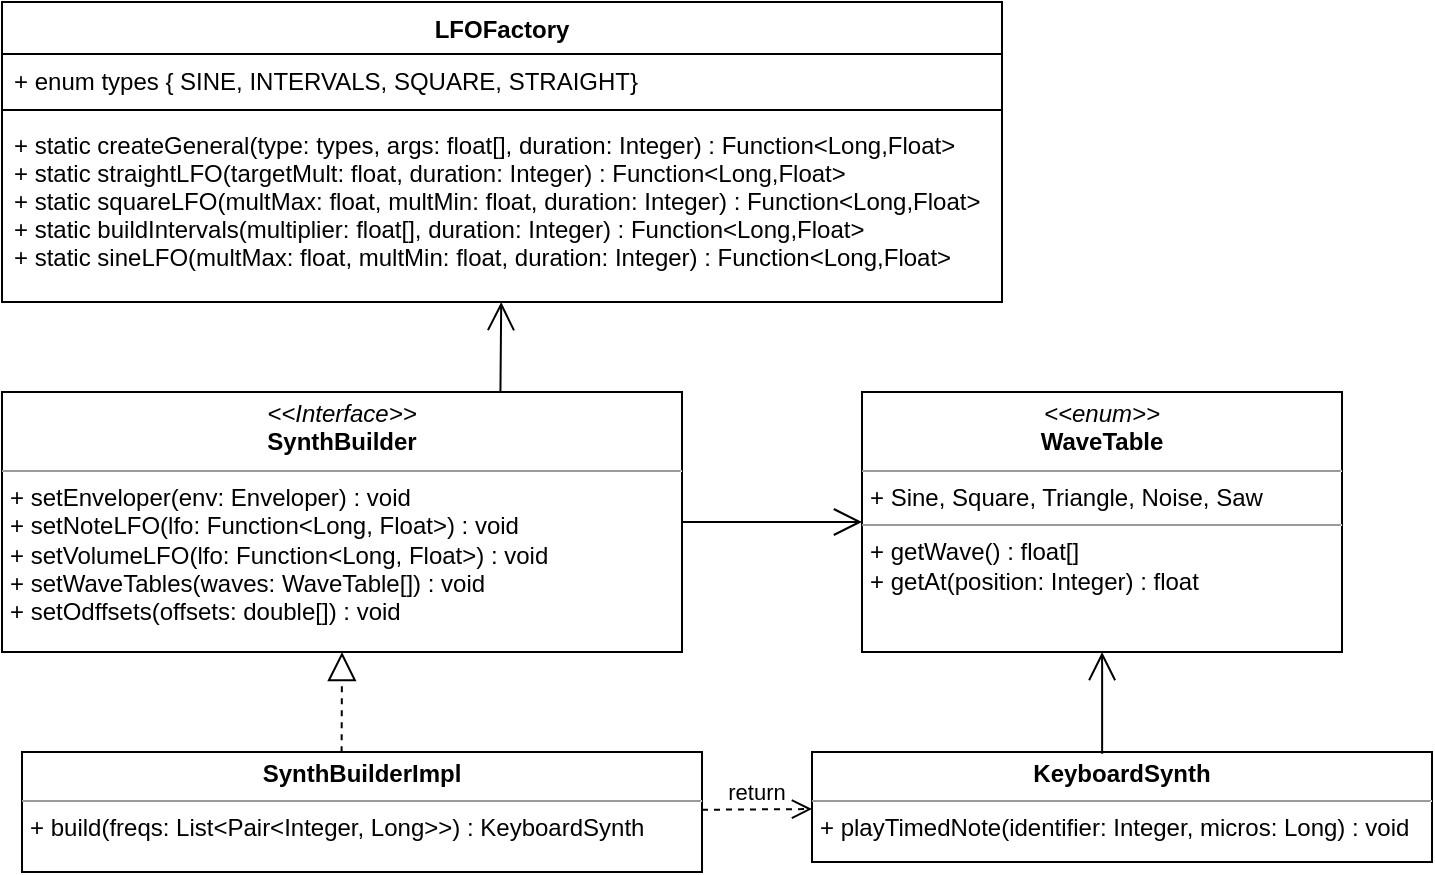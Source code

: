 <mxfile version="14.9.8"><diagram id="Nv7s85hit9cmYJ2o2RwR" name="Page-1"><mxGraphModel dx="981" dy="499" grid="1" gridSize="10" guides="1" tooltips="1" connect="1" arrows="1" fold="1" page="1" pageScale="1" pageWidth="827" pageHeight="1169" math="0" shadow="0"><root><mxCell id="0"/><mxCell id="1" parent="0"/><mxCell id="hNYdtayz2oHY4VANCdI0-2" value="&lt;p style=&quot;margin: 0px ; margin-top: 4px ; text-align: center&quot;&gt;&lt;i&gt;&amp;lt;&amp;lt;Interface&amp;gt;&amp;gt;&lt;/i&gt;&lt;br&gt;&lt;b&gt;SynthBuilder&lt;/b&gt;&lt;/p&gt;&lt;hr size=&quot;1&quot;&gt;&lt;p style=&quot;margin: 0px 0px 0px 4px&quot;&gt;+ setEnveloper(env: Enveloper) : void&lt;br&gt;&lt;/p&gt;&lt;p style=&quot;margin: 0px 0px 0px 4px&quot;&gt;+ setNoteLFO(lfo: Function&amp;lt;Long, Float&amp;gt;) : void&lt;/p&gt;&lt;p style=&quot;margin: 0px 0px 0px 4px&quot;&gt;+ setVolumeLFO(lfo: Function&amp;lt;Long, Float&amp;gt;) : void&lt;/p&gt;&lt;p style=&quot;margin: 0px 0px 0px 4px&quot;&gt;+ setWaveTables(waves: WaveTable[]) : void&lt;/p&gt;&lt;p style=&quot;margin: 0px 0px 0px 4px&quot;&gt;+ setOdffsets(offsets: double[]) : void&lt;/p&gt;" style="verticalAlign=top;align=left;overflow=fill;fontSize=12;fontFamily=Helvetica;html=1;" vertex="1" parent="1"><mxGeometry x="10" y="295" width="340" height="130" as="geometry"/></mxCell><mxCell id="hNYdtayz2oHY4VANCdI0-14" value="LFOFactory" style="swimlane;fontStyle=1;align=center;verticalAlign=top;childLayout=stackLayout;horizontal=1;startSize=26;horizontalStack=0;resizeParent=1;resizeParentMax=0;resizeLast=0;collapsible=1;marginBottom=0;" vertex="1" parent="1"><mxGeometry x="10" y="100" width="500" height="150" as="geometry"/></mxCell><mxCell id="hNYdtayz2oHY4VANCdI0-15" value="+ enum types { SINE, INTERVALS, SQUARE, STRAIGHT}" style="text;strokeColor=none;fillColor=none;align=left;verticalAlign=top;spacingLeft=4;spacingRight=4;overflow=hidden;rotatable=0;points=[[0,0.5],[1,0.5]];portConstraint=eastwest;" vertex="1" parent="hNYdtayz2oHY4VANCdI0-14"><mxGeometry y="26" width="500" height="24" as="geometry"/></mxCell><mxCell id="hNYdtayz2oHY4VANCdI0-16" value="" style="line;strokeWidth=1;fillColor=none;align=left;verticalAlign=middle;spacingTop=-1;spacingLeft=3;spacingRight=3;rotatable=0;labelPosition=right;points=[];portConstraint=eastwest;" vertex="1" parent="hNYdtayz2oHY4VANCdI0-14"><mxGeometry y="50" width="500" height="8" as="geometry"/></mxCell><mxCell id="hNYdtayz2oHY4VANCdI0-17" value="+ static createGeneral(type: types, args: float[], duration: Integer) : Function&lt;Long,Float&gt;&#10;+ static straightLFO(targetMult: float, duration: Integer) : Function&lt;Long,Float&gt;&#10;+ static squareLFO(multMax: float, multMin: float, duration: Integer) : Function&lt;Long,Float&gt;&#10;+ static buildIntervals(multiplier: float[], duration: Integer) : Function&lt;Long,Float&gt;&#10;+ static sineLFO(multMax: float, multMin: float, duration: Integer) : Function&lt;Long,Float&gt;" style="text;strokeColor=none;fillColor=none;align=left;verticalAlign=top;spacingLeft=4;spacingRight=4;overflow=hidden;rotatable=0;points=[[0,0.5],[1,0.5]];portConstraint=eastwest;" vertex="1" parent="hNYdtayz2oHY4VANCdI0-14"><mxGeometry y="58" width="500" height="92" as="geometry"/></mxCell><mxCell id="hNYdtayz2oHY4VANCdI0-18" value="&lt;p style=&quot;margin: 0px ; margin-top: 4px ; text-align: center&quot;&gt;&lt;i&gt;&amp;lt;&amp;lt;enum&amp;gt;&amp;gt;&lt;/i&gt;&lt;br&gt;&lt;b&gt;WaveTable&lt;/b&gt;&lt;/p&gt;&lt;hr size=&quot;1&quot;&gt;&lt;p style=&quot;margin: 0px ; margin-left: 4px&quot;&gt;+ Sine, Square, Triangle, Noise, Saw&lt;/p&gt;&lt;hr size=&quot;1&quot;&gt;&lt;p style=&quot;margin: 0px ; margin-left: 4px&quot;&gt;+ getWave() : float[]&lt;/p&gt;&lt;p style=&quot;margin: 0px ; margin-left: 4px&quot;&gt;+ getAt(position: Integer) : float&lt;/p&gt;" style="verticalAlign=top;align=left;overflow=fill;fontSize=12;fontFamily=Helvetica;html=1;" vertex="1" parent="1"><mxGeometry x="440" y="295" width="240" height="130" as="geometry"/></mxCell><mxCell id="hNYdtayz2oHY4VANCdI0-24" value="&lt;p style=&quot;margin: 0px ; margin-top: 4px ; text-align: center&quot;&gt;&lt;b&gt;SynthBuilderImpl&lt;/b&gt;&lt;/p&gt;&lt;hr size=&quot;1&quot;&gt;&lt;p style=&quot;margin: 0px ; margin-left: 4px&quot;&gt;+ build(freqs: List&amp;lt;Pair&amp;lt;Integer, Long&amp;gt;&amp;gt;) : KeyboardSynth&lt;/p&gt;" style="verticalAlign=top;align=left;overflow=fill;fontSize=12;fontFamily=Helvetica;html=1;" vertex="1" parent="1"><mxGeometry x="20" y="475" width="340" height="60" as="geometry"/></mxCell><mxCell id="hNYdtayz2oHY4VANCdI0-26" value="&lt;p style=&quot;margin: 0px ; margin-top: 4px ; text-align: center&quot;&gt;&lt;b&gt;KeyboardSynth&lt;/b&gt;&lt;/p&gt;&lt;hr size=&quot;1&quot;&gt;&lt;p style=&quot;margin: 0px ; margin-left: 4px&quot;&gt;+ playTimedNote(identifier: Integer, micros: Long) : void&lt;/p&gt;" style="verticalAlign=top;align=left;overflow=fill;fontSize=12;fontFamily=Helvetica;html=1;" vertex="1" parent="1"><mxGeometry x="415" y="475" width="310" height="55" as="geometry"/></mxCell><mxCell id="hNYdtayz2oHY4VANCdI0-28" value="return" style="html=1;verticalAlign=bottom;endArrow=open;dashed=1;endSize=8;" edge="1" parent="1" source="hNYdtayz2oHY4VANCdI0-24" target="hNYdtayz2oHY4VANCdI0-26"><mxGeometry relative="1" as="geometry"><mxPoint x="1031" y="935.0" as="sourcePoint"/><mxPoint x="951" y="935.0" as="targetPoint"/></mxGeometry></mxCell><mxCell id="hNYdtayz2oHY4VANCdI0-35" value="" style="endArrow=block;dashed=1;endFill=0;endSize=12;html=1;entryX=0.5;entryY=1;entryDx=0;entryDy=0;exitX=0.47;exitY=0.002;exitDx=0;exitDy=0;exitPerimeter=0;" edge="1" parent="1" source="hNYdtayz2oHY4VANCdI0-24" target="hNYdtayz2oHY4VANCdI0-2"><mxGeometry width="160" relative="1" as="geometry"><mxPoint x="170" y="555" as="sourcePoint"/><mxPoint x="179" y="585" as="targetPoint"/></mxGeometry></mxCell><mxCell id="hNYdtayz2oHY4VANCdI0-37" value="" style="endArrow=open;endFill=1;endSize=12;html=1;exitX=0.468;exitY=0.015;exitDx=0;exitDy=0;exitPerimeter=0;" edge="1" parent="1" source="hNYdtayz2oHY4VANCdI0-26" target="hNYdtayz2oHY4VANCdI0-18"><mxGeometry width="160" relative="1" as="geometry"><mxPoint x="410" y="745" as="sourcePoint"/><mxPoint x="570" y="585" as="targetPoint"/></mxGeometry></mxCell><mxCell id="hNYdtayz2oHY4VANCdI0-38" value="" style="endArrow=open;endFill=1;endSize=12;html=1;exitX=1;exitY=0.5;exitDx=0;exitDy=0;" edge="1" parent="1" source="hNYdtayz2oHY4VANCdI0-2" target="hNYdtayz2oHY4VANCdI0-18"><mxGeometry width="160" relative="1" as="geometry"><mxPoint x="330" y="455" as="sourcePoint"/><mxPoint x="490" y="455" as="targetPoint"/></mxGeometry></mxCell><mxCell id="hNYdtayz2oHY4VANCdI0-40" value="" style="endArrow=open;endFill=1;endSize=12;html=1;exitX=0.733;exitY=-0.002;exitDx=0;exitDy=0;exitPerimeter=0;" edge="1" parent="1" source="hNYdtayz2oHY4VANCdI0-2" target="hNYdtayz2oHY4VANCdI0-17"><mxGeometry width="160" relative="1" as="geometry"><mxPoint x="240" y="270" as="sourcePoint"/><mxPoint x="400" y="270" as="targetPoint"/></mxGeometry></mxCell></root></mxGraphModel></diagram></mxfile>